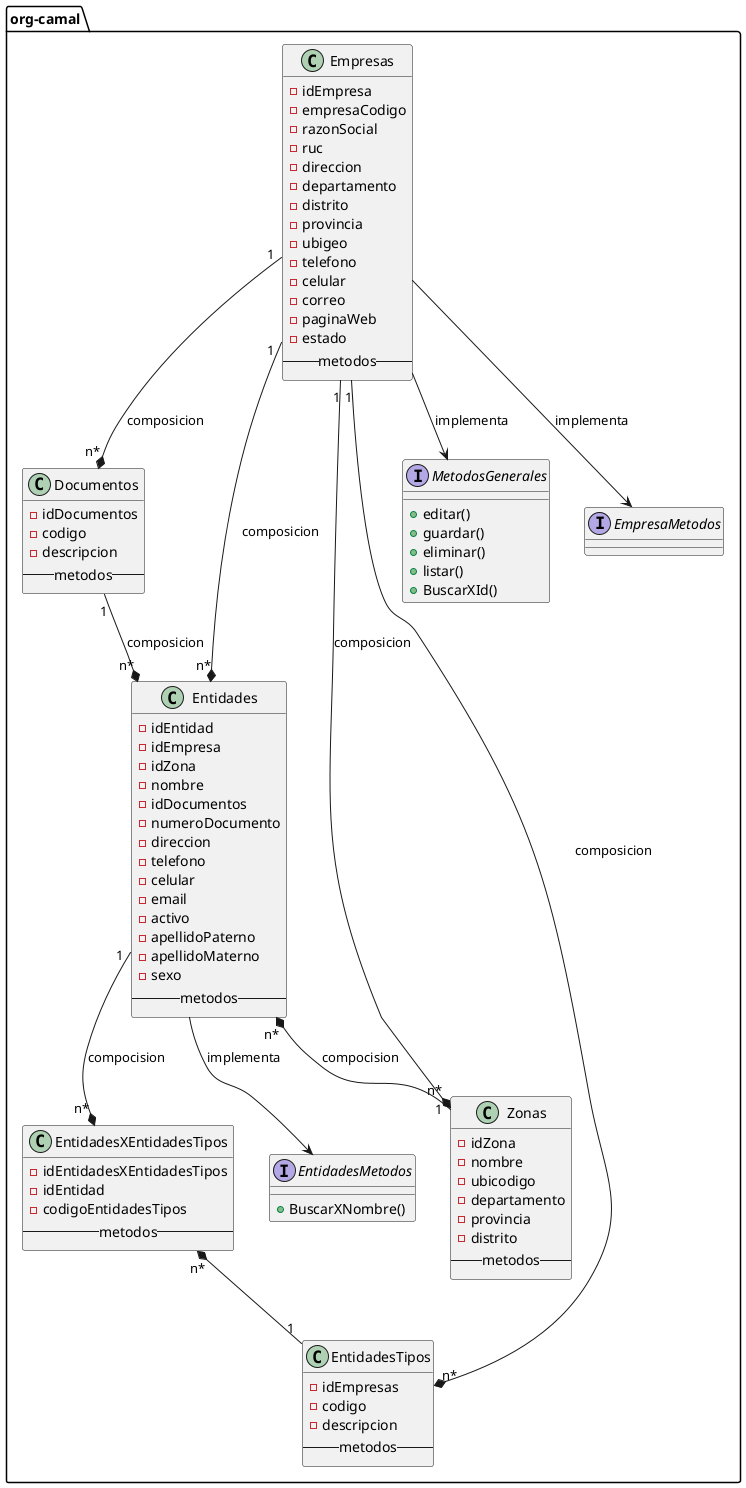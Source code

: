 @startuml

package "org-camal" {

    class Empresas {
        -idEmpresa
        -empresaCodigo
        -razonSocial
        -ruc
        -direccion
        -departamento
        -distrito
        -provincia
        -ubigeo
        -telefono
        -celular
        -correo
        -paginaWeb
        -estado
        --metodos--
    }

    class Documentos {
        -idDocumentos
        -codigo
        -descripcion
        --metodos--
    }
    class  Entidades {
        -idEntidad
        -idEmpresa
        -idZona
        -nombre
        -idDocumentos
        -numeroDocumento
        -direccion
        -telefono
        -celular
        -email
        -activo
        -apellidoPaterno
        -apellidoMaterno
        -sexo
        --metodos--
    }
    class Zonas{
        -idZona
        -nombre
        -ubicodigo
        -departamento
        -provincia
        -distrito
        --metodos--
    }
    class EntidadesTipos {
        -idEmpresas
        -codigo
        -descripcion
        --metodos--
    }
    class EntidadesXEntidadesTipos {
        -idEntidadesXEntidadesTipos
        -idEntidad
        -codigoEntidadesTipos
        --metodos--
    }
    interface MetodosGenerales {
        + editar()
        + guardar()
        + eliminar()
        + listar()
        + BuscarXId()
    }
    interface EmpresaMetodos {

    }
    interface EntidadesMetodos {
            + BuscarXNombre()
    }

    Empresas "1" --* "n*" Zonas : composicion
    Empresas "1" --* "n*" Entidades : composicion
    Empresas "1" --* "n*" EntidadesTipos : composicion
    Empresas "1" --* "n*" Documentos : composicion
    Entidades "1" --* "n*" EntidadesXEntidadesTipos : compocision
    EntidadesXEntidadesTipos "n*" *-- "1" EntidadesTipos
    Documentos "1" --* "n*" Entidades: composicion
    Entidades "n*" *-- "1" Zonas : compocision
    Entidades --> EntidadesMetodos: implementa

    Empresas --> MetodosGenerales: implementa
    Empresas --> EmpresaMetodos: implementa


@enduml